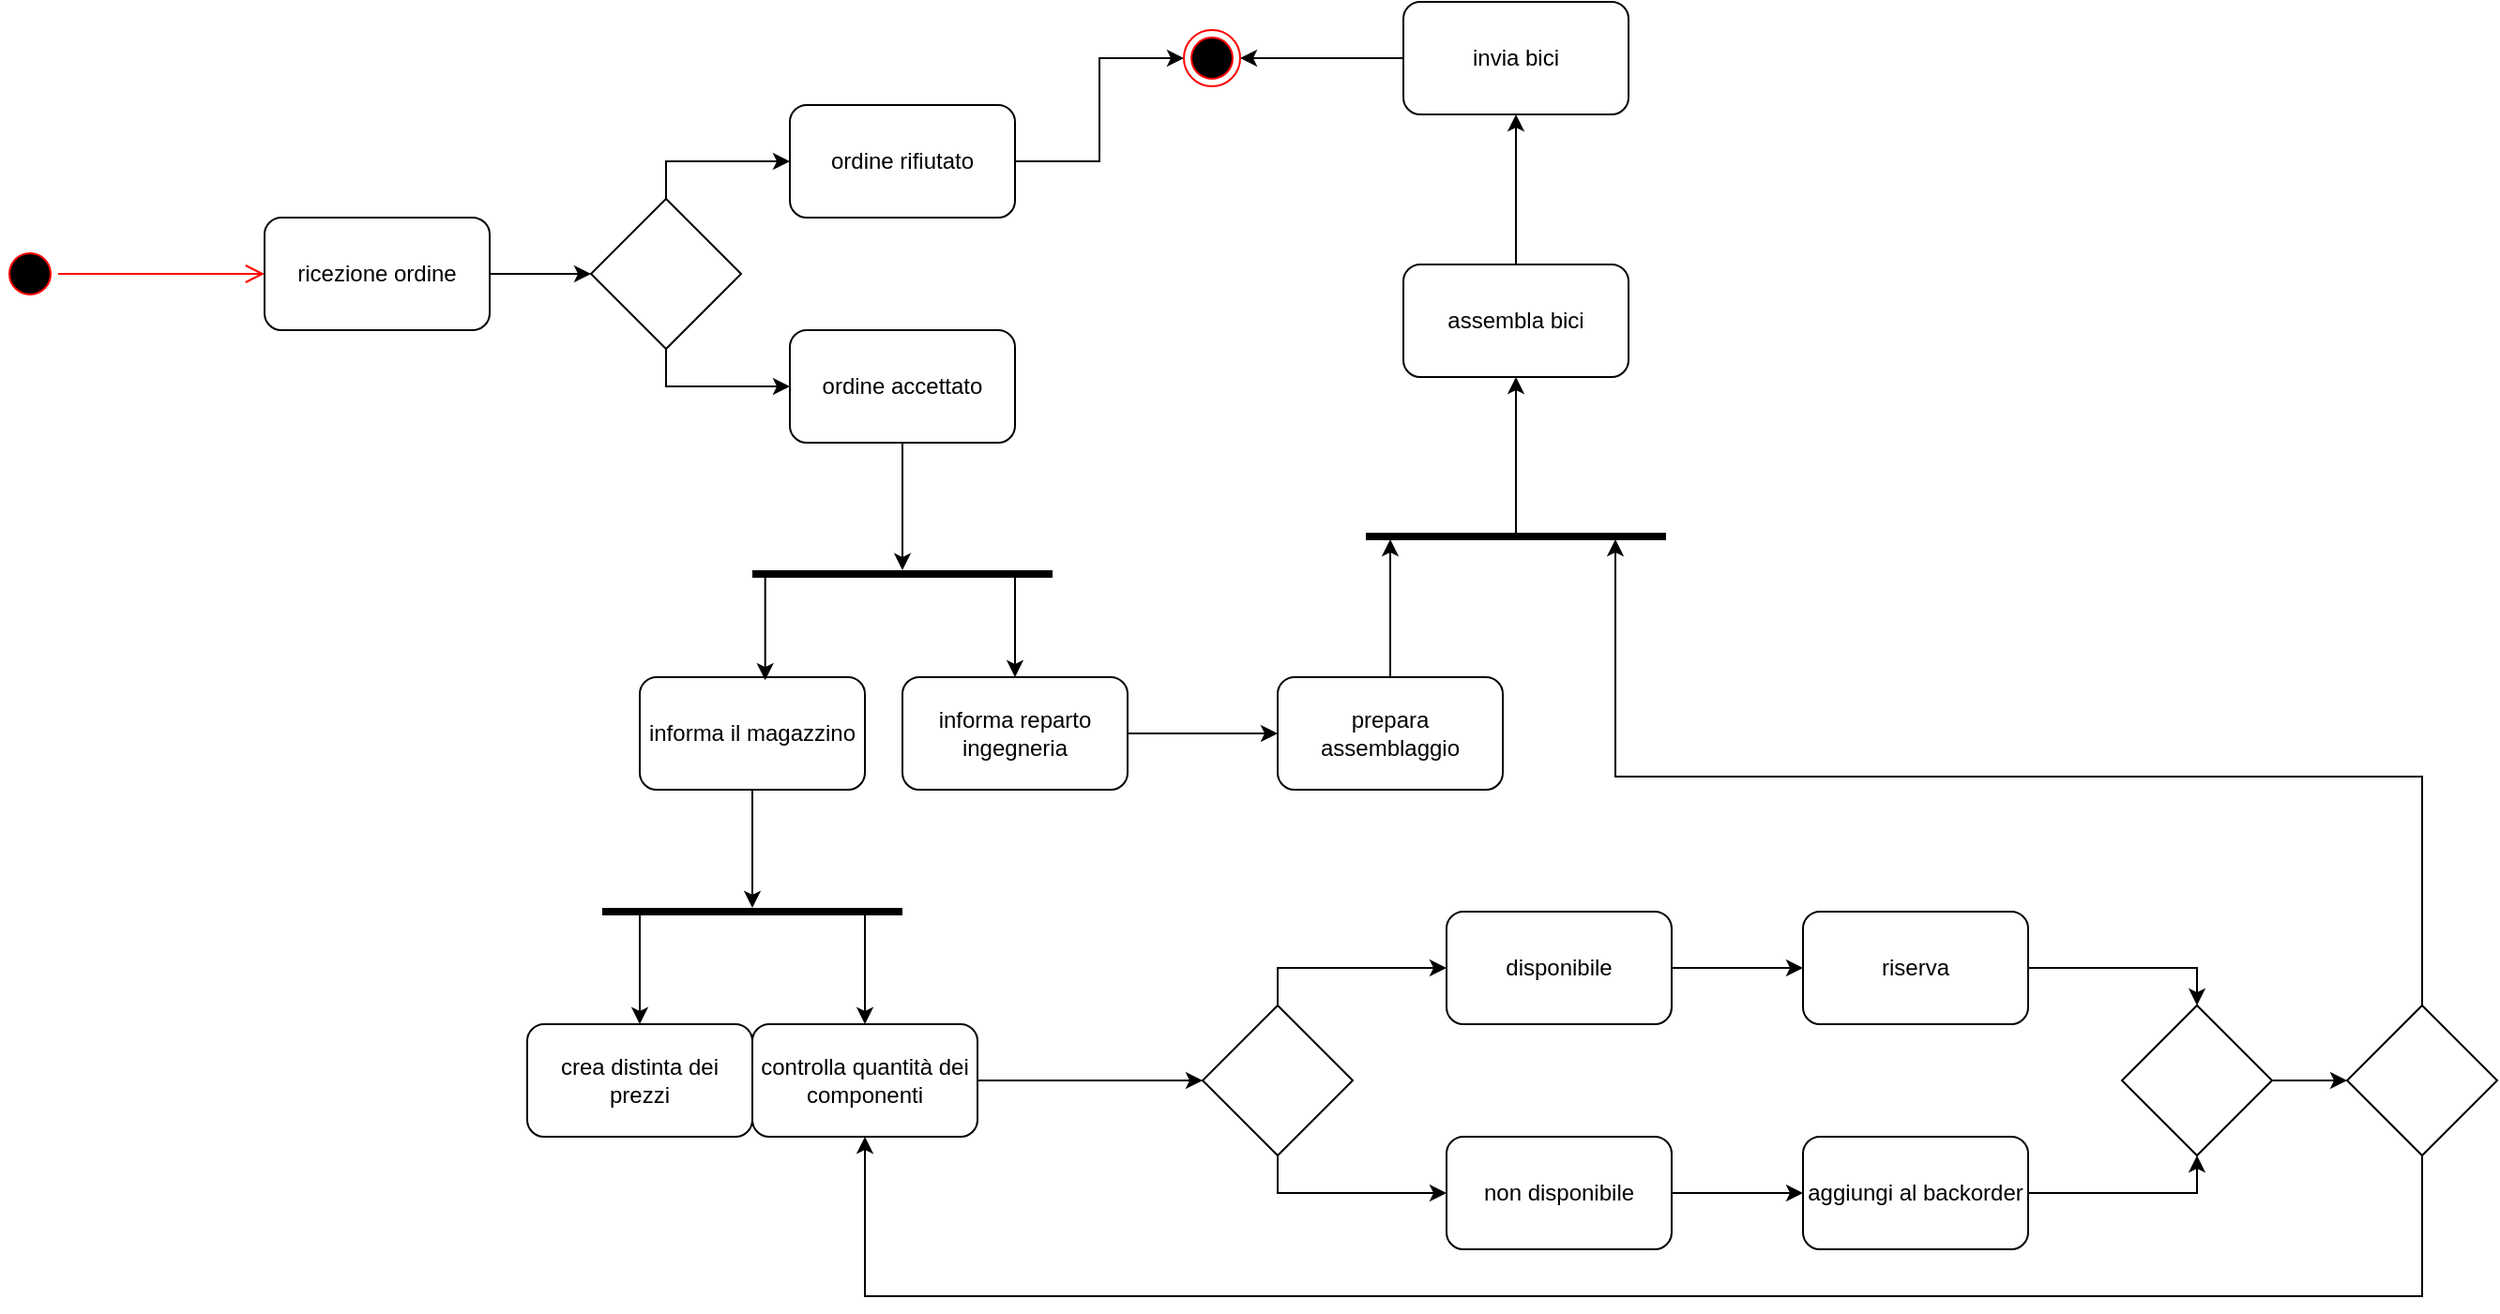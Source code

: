 <mxfile version="22.1.18" type="device">
  <diagram name="Pagina-1" id="6R0TfgJSl5ERyj6uNysi">
    <mxGraphModel dx="2298" dy="2305" grid="1" gridSize="10" guides="1" tooltips="1" connect="1" arrows="1" fold="1" page="1" pageScale="1" pageWidth="827" pageHeight="1169" math="0" shadow="0">
      <root>
        <mxCell id="0" />
        <mxCell id="1" parent="0" />
        <mxCell id="c1jYlXS8B4a48SbpC1f_-1" value="" style="ellipse;html=1;shape=startState;fillColor=#000000;strokeColor=#ff0000;" vertex="1" parent="1">
          <mxGeometry x="100" y="110" width="30" height="30" as="geometry" />
        </mxCell>
        <mxCell id="c1jYlXS8B4a48SbpC1f_-2" value="" style="edgeStyle=orthogonalEdgeStyle;html=1;verticalAlign=bottom;endArrow=open;endSize=8;strokeColor=#ff0000;rounded=0;entryX=0;entryY=0.5;entryDx=0;entryDy=0;" edge="1" source="c1jYlXS8B4a48SbpC1f_-1" parent="1" target="c1jYlXS8B4a48SbpC1f_-3">
          <mxGeometry relative="1" as="geometry">
            <mxPoint x="190" y="150" as="targetPoint" />
          </mxGeometry>
        </mxCell>
        <mxCell id="c1jYlXS8B4a48SbpC1f_-3" value="ricezione ordine" style="rounded=1;whiteSpace=wrap;html=1;" vertex="1" parent="1">
          <mxGeometry x="240" y="95" width="120" height="60" as="geometry" />
        </mxCell>
        <mxCell id="c1jYlXS8B4a48SbpC1f_-8" style="edgeStyle=orthogonalEdgeStyle;rounded=0;orthogonalLoop=1;jettySize=auto;html=1;entryX=0;entryY=0.5;entryDx=0;entryDy=0;exitX=0.5;exitY=1;exitDx=0;exitDy=0;" edge="1" parent="1" source="c1jYlXS8B4a48SbpC1f_-4" target="c1jYlXS8B4a48SbpC1f_-7">
          <mxGeometry relative="1" as="geometry" />
        </mxCell>
        <mxCell id="c1jYlXS8B4a48SbpC1f_-9" style="edgeStyle=orthogonalEdgeStyle;rounded=0;orthogonalLoop=1;jettySize=auto;html=1;exitX=0.5;exitY=0;exitDx=0;exitDy=0;entryX=0;entryY=0.5;entryDx=0;entryDy=0;" edge="1" parent="1" source="c1jYlXS8B4a48SbpC1f_-4" target="c1jYlXS8B4a48SbpC1f_-6">
          <mxGeometry relative="1" as="geometry" />
        </mxCell>
        <mxCell id="c1jYlXS8B4a48SbpC1f_-4" value="" style="rhombus;whiteSpace=wrap;html=1;" vertex="1" parent="1">
          <mxGeometry x="414" y="85" width="80" height="80" as="geometry" />
        </mxCell>
        <mxCell id="c1jYlXS8B4a48SbpC1f_-5" value="" style="endArrow=classic;html=1;rounded=0;exitX=1;exitY=0.5;exitDx=0;exitDy=0;entryX=0;entryY=0.5;entryDx=0;entryDy=0;" edge="1" parent="1" source="c1jYlXS8B4a48SbpC1f_-3" target="c1jYlXS8B4a48SbpC1f_-4">
          <mxGeometry width="50" height="50" relative="1" as="geometry">
            <mxPoint x="350" y="270" as="sourcePoint" />
            <mxPoint x="400" y="220" as="targetPoint" />
          </mxGeometry>
        </mxCell>
        <mxCell id="c1jYlXS8B4a48SbpC1f_-54" style="edgeStyle=orthogonalEdgeStyle;rounded=0;orthogonalLoop=1;jettySize=auto;html=1;entryX=0;entryY=0.5;entryDx=0;entryDy=0;" edge="1" parent="1" source="c1jYlXS8B4a48SbpC1f_-6" target="c1jYlXS8B4a48SbpC1f_-53">
          <mxGeometry relative="1" as="geometry" />
        </mxCell>
        <mxCell id="c1jYlXS8B4a48SbpC1f_-6" value="ordine rifiutato" style="rounded=1;whiteSpace=wrap;html=1;" vertex="1" parent="1">
          <mxGeometry x="520" y="35" width="120" height="60" as="geometry" />
        </mxCell>
        <mxCell id="c1jYlXS8B4a48SbpC1f_-15" style="edgeStyle=orthogonalEdgeStyle;rounded=0;orthogonalLoop=1;jettySize=auto;html=1;" edge="1" parent="1" source="c1jYlXS8B4a48SbpC1f_-7" target="c1jYlXS8B4a48SbpC1f_-14">
          <mxGeometry relative="1" as="geometry" />
        </mxCell>
        <mxCell id="c1jYlXS8B4a48SbpC1f_-7" value="ordine accettato" style="rounded=1;whiteSpace=wrap;html=1;" vertex="1" parent="1">
          <mxGeometry x="520" y="155" width="120" height="60" as="geometry" />
        </mxCell>
        <mxCell id="c1jYlXS8B4a48SbpC1f_-14" value="" style="line;strokeWidth=4;html=1;perimeter=backbonePerimeter;points=[];outlineConnect=0;" vertex="1" parent="1">
          <mxGeometry x="500" y="280" width="160" height="10" as="geometry" />
        </mxCell>
        <mxCell id="c1jYlXS8B4a48SbpC1f_-24" value="" style="edgeStyle=orthogonalEdgeStyle;rounded=0;orthogonalLoop=1;jettySize=auto;html=1;" edge="1" parent="1" source="c1jYlXS8B4a48SbpC1f_-16" target="c1jYlXS8B4a48SbpC1f_-22">
          <mxGeometry relative="1" as="geometry" />
        </mxCell>
        <mxCell id="c1jYlXS8B4a48SbpC1f_-16" value="informa il magazzino" style="rounded=1;whiteSpace=wrap;html=1;" vertex="1" parent="1">
          <mxGeometry x="440" y="340" width="120" height="60" as="geometry" />
        </mxCell>
        <mxCell id="c1jYlXS8B4a48SbpC1f_-21" value="" style="edgeStyle=orthogonalEdgeStyle;rounded=0;orthogonalLoop=1;jettySize=auto;html=1;" edge="1" parent="1" source="c1jYlXS8B4a48SbpC1f_-17" target="c1jYlXS8B4a48SbpC1f_-20">
          <mxGeometry relative="1" as="geometry" />
        </mxCell>
        <mxCell id="c1jYlXS8B4a48SbpC1f_-17" value="informa reparto ingegneria" style="rounded=1;whiteSpace=wrap;html=1;" vertex="1" parent="1">
          <mxGeometry x="580" y="340" width="120" height="60" as="geometry" />
        </mxCell>
        <mxCell id="c1jYlXS8B4a48SbpC1f_-18" value="" style="endArrow=classic;html=1;rounded=0;entryX=0.557;entryY=0.027;entryDx=0;entryDy=0;entryPerimeter=0;" edge="1" parent="1" source="c1jYlXS8B4a48SbpC1f_-14" target="c1jYlXS8B4a48SbpC1f_-16">
          <mxGeometry width="50" height="50" relative="1" as="geometry">
            <mxPoint x="460" y="320" as="sourcePoint" />
            <mxPoint x="620" y="270" as="targetPoint" />
          </mxGeometry>
        </mxCell>
        <mxCell id="c1jYlXS8B4a48SbpC1f_-19" value="" style="endArrow=classic;html=1;rounded=0;entryX=0.5;entryY=0;entryDx=0;entryDy=0;" edge="1" parent="1" source="c1jYlXS8B4a48SbpC1f_-14" target="c1jYlXS8B4a48SbpC1f_-17">
          <mxGeometry width="50" height="50" relative="1" as="geometry">
            <mxPoint x="517" y="296" as="sourcePoint" />
            <mxPoint x="517" y="352" as="targetPoint" />
            <Array as="points">
              <mxPoint x="640" y="310" />
            </Array>
          </mxGeometry>
        </mxCell>
        <mxCell id="c1jYlXS8B4a48SbpC1f_-47" value="" style="edgeStyle=orthogonalEdgeStyle;rounded=0;orthogonalLoop=1;jettySize=auto;html=1;exitX=0.5;exitY=0;exitDx=0;exitDy=0;" edge="1" parent="1" source="c1jYlXS8B4a48SbpC1f_-20" target="c1jYlXS8B4a48SbpC1f_-46">
          <mxGeometry relative="1" as="geometry">
            <Array as="points">
              <mxPoint x="840" y="280" />
              <mxPoint x="840" y="280" />
            </Array>
          </mxGeometry>
        </mxCell>
        <mxCell id="c1jYlXS8B4a48SbpC1f_-20" value="prepara assemblaggio" style="rounded=1;whiteSpace=wrap;html=1;" vertex="1" parent="1">
          <mxGeometry x="780" y="340" width="120" height="60" as="geometry" />
        </mxCell>
        <mxCell id="c1jYlXS8B4a48SbpC1f_-26" style="edgeStyle=orthogonalEdgeStyle;rounded=0;orthogonalLoop=1;jettySize=auto;html=1;entryX=0.5;entryY=0;entryDx=0;entryDy=0;" edge="1" parent="1" source="c1jYlXS8B4a48SbpC1f_-22" target="c1jYlXS8B4a48SbpC1f_-25">
          <mxGeometry relative="1" as="geometry">
            <Array as="points">
              <mxPoint x="440" y="510" />
              <mxPoint x="440" y="510" />
            </Array>
          </mxGeometry>
        </mxCell>
        <mxCell id="c1jYlXS8B4a48SbpC1f_-22" value="" style="line;strokeWidth=4;html=1;perimeter=backbonePerimeter;points=[];outlineConnect=0;" vertex="1" parent="1">
          <mxGeometry x="420" y="460" width="160" height="10" as="geometry" />
        </mxCell>
        <mxCell id="c1jYlXS8B4a48SbpC1f_-25" value="crea distinta dei prezzi" style="rounded=1;whiteSpace=wrap;html=1;" vertex="1" parent="1">
          <mxGeometry x="380" y="525" width="120" height="60" as="geometry" />
        </mxCell>
        <mxCell id="c1jYlXS8B4a48SbpC1f_-31" style="edgeStyle=orthogonalEdgeStyle;rounded=0;orthogonalLoop=1;jettySize=auto;html=1;entryX=0;entryY=0.5;entryDx=0;entryDy=0;" edge="1" parent="1" source="c1jYlXS8B4a48SbpC1f_-27" target="c1jYlXS8B4a48SbpC1f_-30">
          <mxGeometry relative="1" as="geometry" />
        </mxCell>
        <mxCell id="c1jYlXS8B4a48SbpC1f_-27" value="controlla quantità dei componenti" style="rounded=1;whiteSpace=wrap;html=1;" vertex="1" parent="1">
          <mxGeometry x="500" y="525" width="120" height="60" as="geometry" />
        </mxCell>
        <mxCell id="c1jYlXS8B4a48SbpC1f_-29" value="" style="endArrow=classic;html=1;rounded=0;entryX=0.5;entryY=0;entryDx=0;entryDy=0;" edge="1" parent="1" source="c1jYlXS8B4a48SbpC1f_-22" target="c1jYlXS8B4a48SbpC1f_-27">
          <mxGeometry width="50" height="50" relative="1" as="geometry">
            <mxPoint x="600" y="510" as="sourcePoint" />
            <mxPoint x="650" y="460" as="targetPoint" />
            <Array as="points">
              <mxPoint x="560" y="490" />
            </Array>
          </mxGeometry>
        </mxCell>
        <mxCell id="c1jYlXS8B4a48SbpC1f_-34" style="edgeStyle=orthogonalEdgeStyle;rounded=0;orthogonalLoop=1;jettySize=auto;html=1;entryX=0;entryY=0.5;entryDx=0;entryDy=0;exitX=0.5;exitY=1;exitDx=0;exitDy=0;" edge="1" parent="1" source="c1jYlXS8B4a48SbpC1f_-30" target="c1jYlXS8B4a48SbpC1f_-33">
          <mxGeometry relative="1" as="geometry" />
        </mxCell>
        <mxCell id="c1jYlXS8B4a48SbpC1f_-35" style="edgeStyle=orthogonalEdgeStyle;rounded=0;orthogonalLoop=1;jettySize=auto;html=1;entryX=0;entryY=0.5;entryDx=0;entryDy=0;exitX=0.5;exitY=0;exitDx=0;exitDy=0;" edge="1" parent="1" source="c1jYlXS8B4a48SbpC1f_-30" target="c1jYlXS8B4a48SbpC1f_-32">
          <mxGeometry relative="1" as="geometry" />
        </mxCell>
        <mxCell id="c1jYlXS8B4a48SbpC1f_-30" value="" style="rhombus;whiteSpace=wrap;html=1;" vertex="1" parent="1">
          <mxGeometry x="740" y="515" width="80" height="80" as="geometry" />
        </mxCell>
        <mxCell id="c1jYlXS8B4a48SbpC1f_-37" value="" style="edgeStyle=orthogonalEdgeStyle;rounded=0;orthogonalLoop=1;jettySize=auto;html=1;" edge="1" parent="1" source="c1jYlXS8B4a48SbpC1f_-32" target="c1jYlXS8B4a48SbpC1f_-36">
          <mxGeometry relative="1" as="geometry" />
        </mxCell>
        <mxCell id="c1jYlXS8B4a48SbpC1f_-32" value="disponibile" style="rounded=1;whiteSpace=wrap;html=1;" vertex="1" parent="1">
          <mxGeometry x="870" y="465" width="120" height="60" as="geometry" />
        </mxCell>
        <mxCell id="c1jYlXS8B4a48SbpC1f_-39" value="" style="edgeStyle=orthogonalEdgeStyle;rounded=0;orthogonalLoop=1;jettySize=auto;html=1;" edge="1" parent="1" source="c1jYlXS8B4a48SbpC1f_-33" target="c1jYlXS8B4a48SbpC1f_-38">
          <mxGeometry relative="1" as="geometry" />
        </mxCell>
        <mxCell id="c1jYlXS8B4a48SbpC1f_-33" value="non disponibile" style="rounded=1;whiteSpace=wrap;html=1;" vertex="1" parent="1">
          <mxGeometry x="870" y="585" width="120" height="60" as="geometry" />
        </mxCell>
        <mxCell id="c1jYlXS8B4a48SbpC1f_-41" style="edgeStyle=orthogonalEdgeStyle;rounded=0;orthogonalLoop=1;jettySize=auto;html=1;entryX=0.5;entryY=0;entryDx=0;entryDy=0;" edge="1" parent="1" source="c1jYlXS8B4a48SbpC1f_-36" target="c1jYlXS8B4a48SbpC1f_-40">
          <mxGeometry relative="1" as="geometry" />
        </mxCell>
        <mxCell id="c1jYlXS8B4a48SbpC1f_-36" value="riserva" style="rounded=1;whiteSpace=wrap;html=1;" vertex="1" parent="1">
          <mxGeometry x="1060" y="465" width="120" height="60" as="geometry" />
        </mxCell>
        <mxCell id="c1jYlXS8B4a48SbpC1f_-42" style="edgeStyle=orthogonalEdgeStyle;rounded=0;orthogonalLoop=1;jettySize=auto;html=1;entryX=0.5;entryY=1;entryDx=0;entryDy=0;" edge="1" parent="1" source="c1jYlXS8B4a48SbpC1f_-38" target="c1jYlXS8B4a48SbpC1f_-40">
          <mxGeometry relative="1" as="geometry" />
        </mxCell>
        <mxCell id="c1jYlXS8B4a48SbpC1f_-38" value="aggiungi al backorder" style="rounded=1;whiteSpace=wrap;html=1;" vertex="1" parent="1">
          <mxGeometry x="1060" y="585" width="120" height="60" as="geometry" />
        </mxCell>
        <mxCell id="c1jYlXS8B4a48SbpC1f_-44" value="" style="edgeStyle=orthogonalEdgeStyle;rounded=0;orthogonalLoop=1;jettySize=auto;html=1;" edge="1" parent="1" source="c1jYlXS8B4a48SbpC1f_-40" target="c1jYlXS8B4a48SbpC1f_-43">
          <mxGeometry relative="1" as="geometry" />
        </mxCell>
        <mxCell id="c1jYlXS8B4a48SbpC1f_-40" value="" style="rhombus;whiteSpace=wrap;html=1;" vertex="1" parent="1">
          <mxGeometry x="1230" y="515" width="80" height="80" as="geometry" />
        </mxCell>
        <mxCell id="c1jYlXS8B4a48SbpC1f_-45" style="edgeStyle=orthogonalEdgeStyle;rounded=0;orthogonalLoop=1;jettySize=auto;html=1;entryX=0.5;entryY=1;entryDx=0;entryDy=0;" edge="1" parent="1" source="c1jYlXS8B4a48SbpC1f_-43" target="c1jYlXS8B4a48SbpC1f_-27">
          <mxGeometry relative="1" as="geometry">
            <Array as="points">
              <mxPoint x="1390" y="670" />
              <mxPoint x="560" y="670" />
            </Array>
          </mxGeometry>
        </mxCell>
        <mxCell id="c1jYlXS8B4a48SbpC1f_-48" style="edgeStyle=orthogonalEdgeStyle;rounded=0;orthogonalLoop=1;jettySize=auto;html=1;exitX=0.5;exitY=0;exitDx=0;exitDy=0;" edge="1" parent="1" source="c1jYlXS8B4a48SbpC1f_-43" target="c1jYlXS8B4a48SbpC1f_-46">
          <mxGeometry relative="1" as="geometry">
            <Array as="points">
              <mxPoint x="1390" y="393" />
              <mxPoint x="960" y="393" />
            </Array>
          </mxGeometry>
        </mxCell>
        <mxCell id="c1jYlXS8B4a48SbpC1f_-43" value="" style="rhombus;whiteSpace=wrap;html=1;" vertex="1" parent="1">
          <mxGeometry x="1350" y="515" width="80" height="80" as="geometry" />
        </mxCell>
        <mxCell id="c1jYlXS8B4a48SbpC1f_-50" value="" style="edgeStyle=orthogonalEdgeStyle;rounded=0;orthogonalLoop=1;jettySize=auto;html=1;" edge="1" parent="1" source="c1jYlXS8B4a48SbpC1f_-46" target="c1jYlXS8B4a48SbpC1f_-49">
          <mxGeometry relative="1" as="geometry" />
        </mxCell>
        <mxCell id="c1jYlXS8B4a48SbpC1f_-46" value="" style="line;strokeWidth=4;html=1;perimeter=backbonePerimeter;points=[];outlineConnect=0;" vertex="1" parent="1">
          <mxGeometry x="827" y="260" width="160" height="10" as="geometry" />
        </mxCell>
        <mxCell id="c1jYlXS8B4a48SbpC1f_-52" value="" style="edgeStyle=orthogonalEdgeStyle;rounded=0;orthogonalLoop=1;jettySize=auto;html=1;" edge="1" parent="1" source="c1jYlXS8B4a48SbpC1f_-49" target="c1jYlXS8B4a48SbpC1f_-51">
          <mxGeometry relative="1" as="geometry" />
        </mxCell>
        <mxCell id="c1jYlXS8B4a48SbpC1f_-49" value="assembla bici" style="rounded=1;whiteSpace=wrap;html=1;" vertex="1" parent="1">
          <mxGeometry x="847" y="120" width="120" height="60" as="geometry" />
        </mxCell>
        <mxCell id="c1jYlXS8B4a48SbpC1f_-55" style="edgeStyle=orthogonalEdgeStyle;rounded=0;orthogonalLoop=1;jettySize=auto;html=1;entryX=1;entryY=0.5;entryDx=0;entryDy=0;" edge="1" parent="1" source="c1jYlXS8B4a48SbpC1f_-51" target="c1jYlXS8B4a48SbpC1f_-53">
          <mxGeometry relative="1" as="geometry" />
        </mxCell>
        <mxCell id="c1jYlXS8B4a48SbpC1f_-51" value="invia bici" style="whiteSpace=wrap;html=1;rounded=1;" vertex="1" parent="1">
          <mxGeometry x="847" y="-20" width="120" height="60" as="geometry" />
        </mxCell>
        <mxCell id="c1jYlXS8B4a48SbpC1f_-53" value="" style="ellipse;html=1;shape=endState;fillColor=#000000;strokeColor=#ff0000;" vertex="1" parent="1">
          <mxGeometry x="730" y="-5" width="30" height="30" as="geometry" />
        </mxCell>
      </root>
    </mxGraphModel>
  </diagram>
</mxfile>
